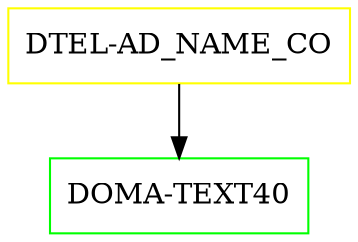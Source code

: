 digraph G {
  "DTEL-AD_NAME_CO" [shape=box,color=yellow];
  "DOMA-TEXT40" [shape=box,color=green,URL="./DOMA_TEXT40.html"];
  "DTEL-AD_NAME_CO" -> "DOMA-TEXT40";
}
